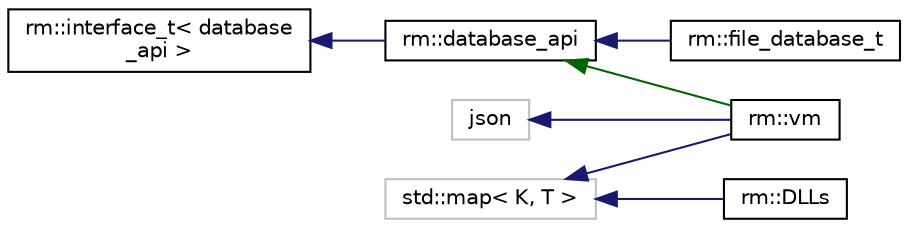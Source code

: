 digraph "Иерархия классов. Графический вид."
{
 // LATEX_PDF_SIZE
  bgcolor="transparent";
  edge [fontname="Helvetica",fontsize="10",labelfontname="Helvetica",labelfontsize="10"];
  node [fontname="Helvetica",fontsize="10",shape=record];
  rankdir="LR";
  Node14 [label="rm::interface_t\< database\l_api \>",height=0.2,width=0.4,color="black",URL="$classrm_1_1interface__t.html",tooltip=" "];
  Node14 -> Node15 [dir="back",color="midnightblue",fontsize="10",style="solid",fontname="Helvetica"];
  Node15 [label="rm::database_api",height=0.2,width=0.4,color="black",URL="$classrm_1_1database__api.html",tooltip=" "];
  Node15 -> Node16 [dir="back",color="midnightblue",fontsize="10",style="solid",fontname="Helvetica"];
  Node16 [label="rm::file_database_t",height=0.2,width=0.4,color="black",URL="$classrm_1_1file__database__t.html",tooltip=" "];
  Node15 -> Node12 [dir="back",color="darkgreen",fontsize="10",style="solid",fontname="Helvetica"];
  Node12 [label="rm::vm",height=0.2,width=0.4,color="black",URL="$classrm_1_1vm.html",tooltip=" "];
  Node13 [label="json",height=0.2,width=0.4,color="grey75",tooltip=" "];
  Node13 -> Node12 [dir="back",color="midnightblue",fontsize="10",style="solid",fontname="Helvetica"];
  Node10 [label="std::map\< K, T \>",height=0.2,width=0.4,color="grey75",tooltip="STL class."];
  Node10 -> Node0 [dir="back",color="midnightblue",fontsize="10",style="solid",fontname="Helvetica"];
  Node0 [label="rm::DLLs",height=0.2,width=0.4,color="black",URL="$classrm_1_1_d_l_ls.html",tooltip=" "];
  Node10 -> Node12 [dir="back",color="midnightblue",fontsize="10",style="solid",fontname="Helvetica"];
}
